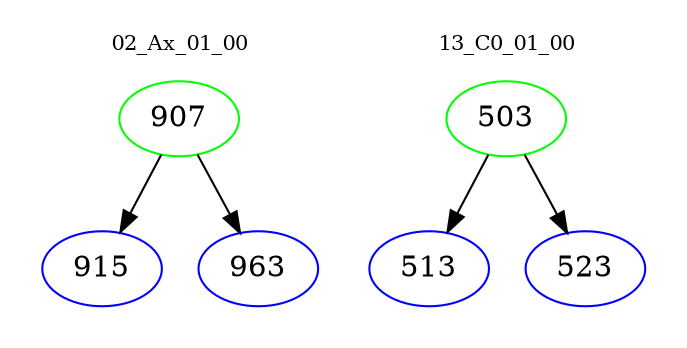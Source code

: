digraph{
subgraph cluster_0 {
color = white
label = "02_Ax_01_00";
fontsize=10;
T0_907 [label="907", color="green"]
T0_907 -> T0_915 [color="black"]
T0_915 [label="915", color="blue"]
T0_907 -> T0_963 [color="black"]
T0_963 [label="963", color="blue"]
}
subgraph cluster_1 {
color = white
label = "13_C0_01_00";
fontsize=10;
T1_503 [label="503", color="green"]
T1_503 -> T1_513 [color="black"]
T1_513 [label="513", color="blue"]
T1_503 -> T1_523 [color="black"]
T1_523 [label="523", color="blue"]
}
}
